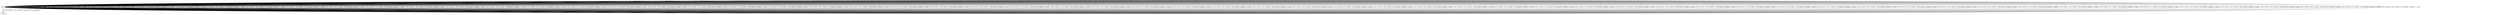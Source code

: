 # Total number of goals covered by this test: 1
# Red --> Green

digraph g {
"Red" -> "Red" [label = "1-null/!(((count[0] > 60) || (count[0] = 60)))/count[0]:=(count[0] + 1); /null"];
"Red" -> "Red" [label = "2-null/!(((count[0] > 60) || (count[0] = 60)))/count[0]:=(count[0] + 1); /null"];
"Red" -> "Red" [label = "3-null/!(((count[0] > 60) || (count[0] = 60)))/count[0]:=(count[0] + 1); /null"];
"Red" -> "Red" [label = "4-null/!(((count[0] > 60) || (count[0] = 60)))/count[0]:=(count[0] + 1); /null"];
"Red" -> "Red" [label = "5-null/!(((count[0] > 60) || (count[0] = 60)))/count[0]:=(count[0] + 1); /null"];
"Red" -> "Red" [label = "6-null/!(((count[0] > 60) || (count[0] = 60)))/count[0]:=(count[0] + 1); /null"];
"Red" -> "Red" [label = "7-null/!(((count[0] > 60) || (count[0] = 60)))/count[0]:=(count[0] + 1); /null"];
"Red" -> "Red" [label = "8-null/!(((count[0] > 60) || (count[0] = 60)))/count[0]:=(count[0] + 1); /null"];
"Red" -> "Red" [label = "9-null/!(((count[0] > 60) || (count[0] = 60)))/count[0]:=(count[0] + 1); /null"];
"Red" -> "Red" [label = "10-null/!(((count[0] > 60) || (count[0] = 60)))/count[0]:=(count[0] + 1); /null"];
"Red" -> "Red" [label = "11-null/!(((count[0] > 60) || (count[0] = 60)))/count[0]:=(count[0] + 1); /null"];
"Red" -> "Red" [label = "12-null/!(((count[0] > 60) || (count[0] = 60)))/count[0]:=(count[0] + 1); /null"];
"Red" -> "Red" [label = "13-null/!(((count[0] > 60) || (count[0] = 60)))/count[0]:=(count[0] + 1); /null"];
"Red" -> "Red" [label = "14-null/!(((count[0] > 60) || (count[0] = 60)))/count[0]:=(count[0] + 1); /null"];
"Red" -> "Red" [label = "15-null/!(((count[0] > 60) || (count[0] = 60)))/count[0]:=(count[0] + 1); /null"];
"Red" -> "Red" [label = "16-null/!(((count[0] > 60) || (count[0] = 60)))/count[0]:=(count[0] + 1); /null"];
"Red" -> "Red" [label = "17-null/!(((count[0] > 60) || (count[0] = 60)))/count[0]:=(count[0] + 1); /null"];
"Red" -> "Red" [label = "18-null/!(((count[0] > 60) || (count[0] = 60)))/count[0]:=(count[0] + 1); /null"];
"Red" -> "Red" [label = "19-null/!(((count[0] > 60) || (count[0] = 60)))/count[0]:=(count[0] + 1); /null"];
"Red" -> "Red" [label = "20-null/!(((count[0] > 60) || (count[0] = 60)))/count[0]:=(count[0] + 1); /null"];
"Red" -> "Red" [label = "21-null/!(((count[0] > 60) || (count[0] = 60)))/count[0]:=(count[0] + 1); /null"];
"Red" -> "Red" [label = "22-null/!(((count[0] > 60) || (count[0] = 60)))/count[0]:=(count[0] + 1); /null"];
"Red" -> "Red" [label = "23-null/!(((count[0] > 60) || (count[0] = 60)))/count[0]:=(count[0] + 1); /null"];
"Red" -> "Red" [label = "24-null/!(((count[0] > 60) || (count[0] = 60)))/count[0]:=(count[0] + 1); /null"];
"Red" -> "Red" [label = "25-null/!(((count[0] > 60) || (count[0] = 60)))/count[0]:=(count[0] + 1); /null"];
"Red" -> "Red" [label = "26-null/!(((count[0] > 60) || (count[0] = 60)))/count[0]:=(count[0] + 1); /null"];
"Red" -> "Red" [label = "27-null/!(((count[0] > 60) || (count[0] = 60)))/count[0]:=(count[0] + 1); /null"];
"Red" -> "Red" [label = "28-null/!(((count[0] > 60) || (count[0] = 60)))/count[0]:=(count[0] + 1); /null"];
"Red" -> "Red" [label = "29-null/!(((count[0] > 60) || (count[0] = 60)))/count[0]:=(count[0] + 1); /null"];
"Red" -> "Red" [label = "30-null/!(((count[0] > 60) || (count[0] = 60)))/count[0]:=(count[0] + 1); /null"];
"Red" -> "Red" [label = "31-null/!(((count[0] > 60) || (count[0] = 60)))/count[0]:=(count[0] + 1); /null"];
"Red" -> "Red" [label = "32-null/!(((count[0] > 60) || (count[0] = 60)))/count[0]:=(count[0] + 1); /null"];
"Red" -> "Red" [label = "33-null/!(((count[0] > 60) || (count[0] = 60)))/count[0]:=(count[0] + 1); /null"];
"Red" -> "Red" [label = "34-null/!(((count[0] > 60) || (count[0] = 60)))/count[0]:=(count[0] + 1); /null"];
"Red" -> "Red" [label = "35-null/!(((count[0] > 60) || (count[0] = 60)))/count[0]:=(count[0] + 1); /null"];
"Red" -> "Red" [label = "36-null/!(((count[0] > 60) || (count[0] = 60)))/count[0]:=(count[0] + 1); /null"];
"Red" -> "Red" [label = "37-null/!(((count[0] > 60) || (count[0] = 60)))/count[0]:=(count[0] + 1); /null"];
"Red" -> "Red" [label = "38-null/!(((count[0] > 60) || (count[0] = 60)))/count[0]:=(count[0] + 1); /null"];
"Red" -> "Red" [label = "39-null/!(((count[0] > 60) || (count[0] = 60)))/count[0]:=(count[0] + 1); /null"];
"Red" -> "Red" [label = "40-null/!(((count[0] > 60) || (count[0] = 60)))/count[0]:=(count[0] + 1); /null"];
"Red" -> "Red" [label = "41-null/!(((count[0] > 60) || (count[0] = 60)))/count[0]:=(count[0] + 1); /null"];
"Red" -> "Red" [label = "42-null/!(((count[0] > 60) || (count[0] = 60)))/count[0]:=(count[0] + 1); /null"];
"Red" -> "Red" [label = "43-null/!(((count[0] > 60) || (count[0] = 60)))/count[0]:=(count[0] + 1); /null"];
"Red" -> "Red" [label = "44-null/!(((count[0] > 60) || (count[0] = 60)))/count[0]:=(count[0] + 1); /null"];
"Red" -> "Red" [label = "45-null/!(((count[0] > 60) || (count[0] = 60)))/count[0]:=(count[0] + 1); /null"];
"Red" -> "Red" [label = "46-null/!(((count[0] > 60) || (count[0] = 60)))/count[0]:=(count[0] + 1); /null"];
"Red" -> "Red" [label = "47-null/!(((count[0] > 60) || (count[0] = 60)))/count[0]:=(count[0] + 1); /null"];
"Red" -> "Red" [label = "48-null/!(((count[0] > 60) || (count[0] = 60)))/count[0]:=(count[0] + 1); /null"];
"Red" -> "Red" [label = "49-null/!(((count[0] > 60) || (count[0] = 60)))/count[0]:=(count[0] + 1); /null"];
"Red" -> "Red" [label = "50-null/!(((count[0] > 60) || (count[0] = 60)))/count[0]:=(count[0] + 1); /null"];
"Red" -> "Red" [label = "51-null/!(((count[0] > 60) || (count[0] = 60)))/count[0]:=(count[0] + 1); /null"];
"Red" -> "Red" [label = "52-null/!(((count[0] > 60) || (count[0] = 60)))/count[0]:=(count[0] + 1); /null"];
"Red" -> "Red" [label = "53-null/!(((count[0] > 60) || (count[0] = 60)))/count[0]:=(count[0] + 1); /null"];
"Red" -> "Red" [label = "54-null/!(((count[0] > 60) || (count[0] = 60)))/count[0]:=(count[0] + 1); /null"];
"Red" -> "Red" [label = "55-null/!(((count[0] > 60) || (count[0] = 60)))/count[0]:=(count[0] + 1); /null"];
"Red" -> "Red" [label = "56-null/!(((count[0] > 60) || (count[0] = 60)))/count[0]:=(count[0] + 1); /null"];
"Red" -> "Red" [label = "57-null/!(((count[0] > 60) || (count[0] = 60)))/count[0]:=(count[0] + 1); /null"];
"Red" -> "Red" [label = "58-null/!(((count[0] > 60) || (count[0] = 60)))/count[0]:=(count[0] + 1); /null"];
"Red" -> "Red" [label = "59-null/!(((count[0] > 60) || (count[0] = 60)))/count[0]:=(count[0] + 1); /null"];
"Red" -> "Red" [label = "60-null/!(((count[0] > 60) || (count[0] = 60)))/count[0]:=(count[0] + 1); /null"];
"Red" -> "Green" [label = "61-null/((count[0] > 60) || (count[0] = 60))/count[0]:=0; /signal[sigG];"];
}